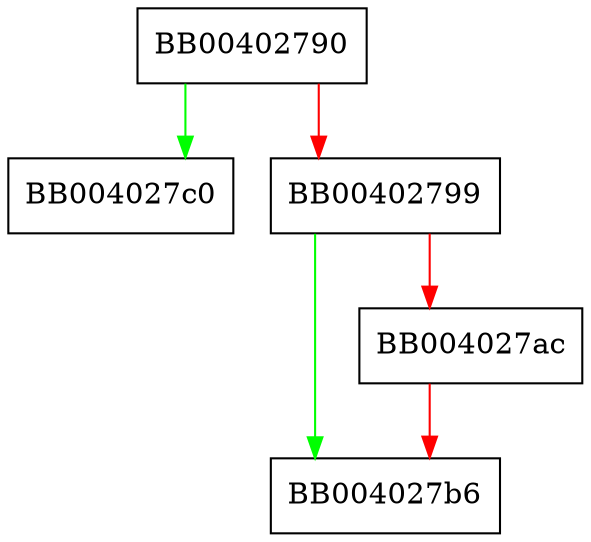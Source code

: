 digraph __do_global_dtors_aux {
  node [shape="box"];
  graph [splines=ortho];
  BB00402790 -> BB004027c0 [color="green"];
  BB00402790 -> BB00402799 [color="red"];
  BB00402799 -> BB004027b6 [color="green"];
  BB00402799 -> BB004027ac [color="red"];
  BB004027ac -> BB004027b6 [color="red"];
}